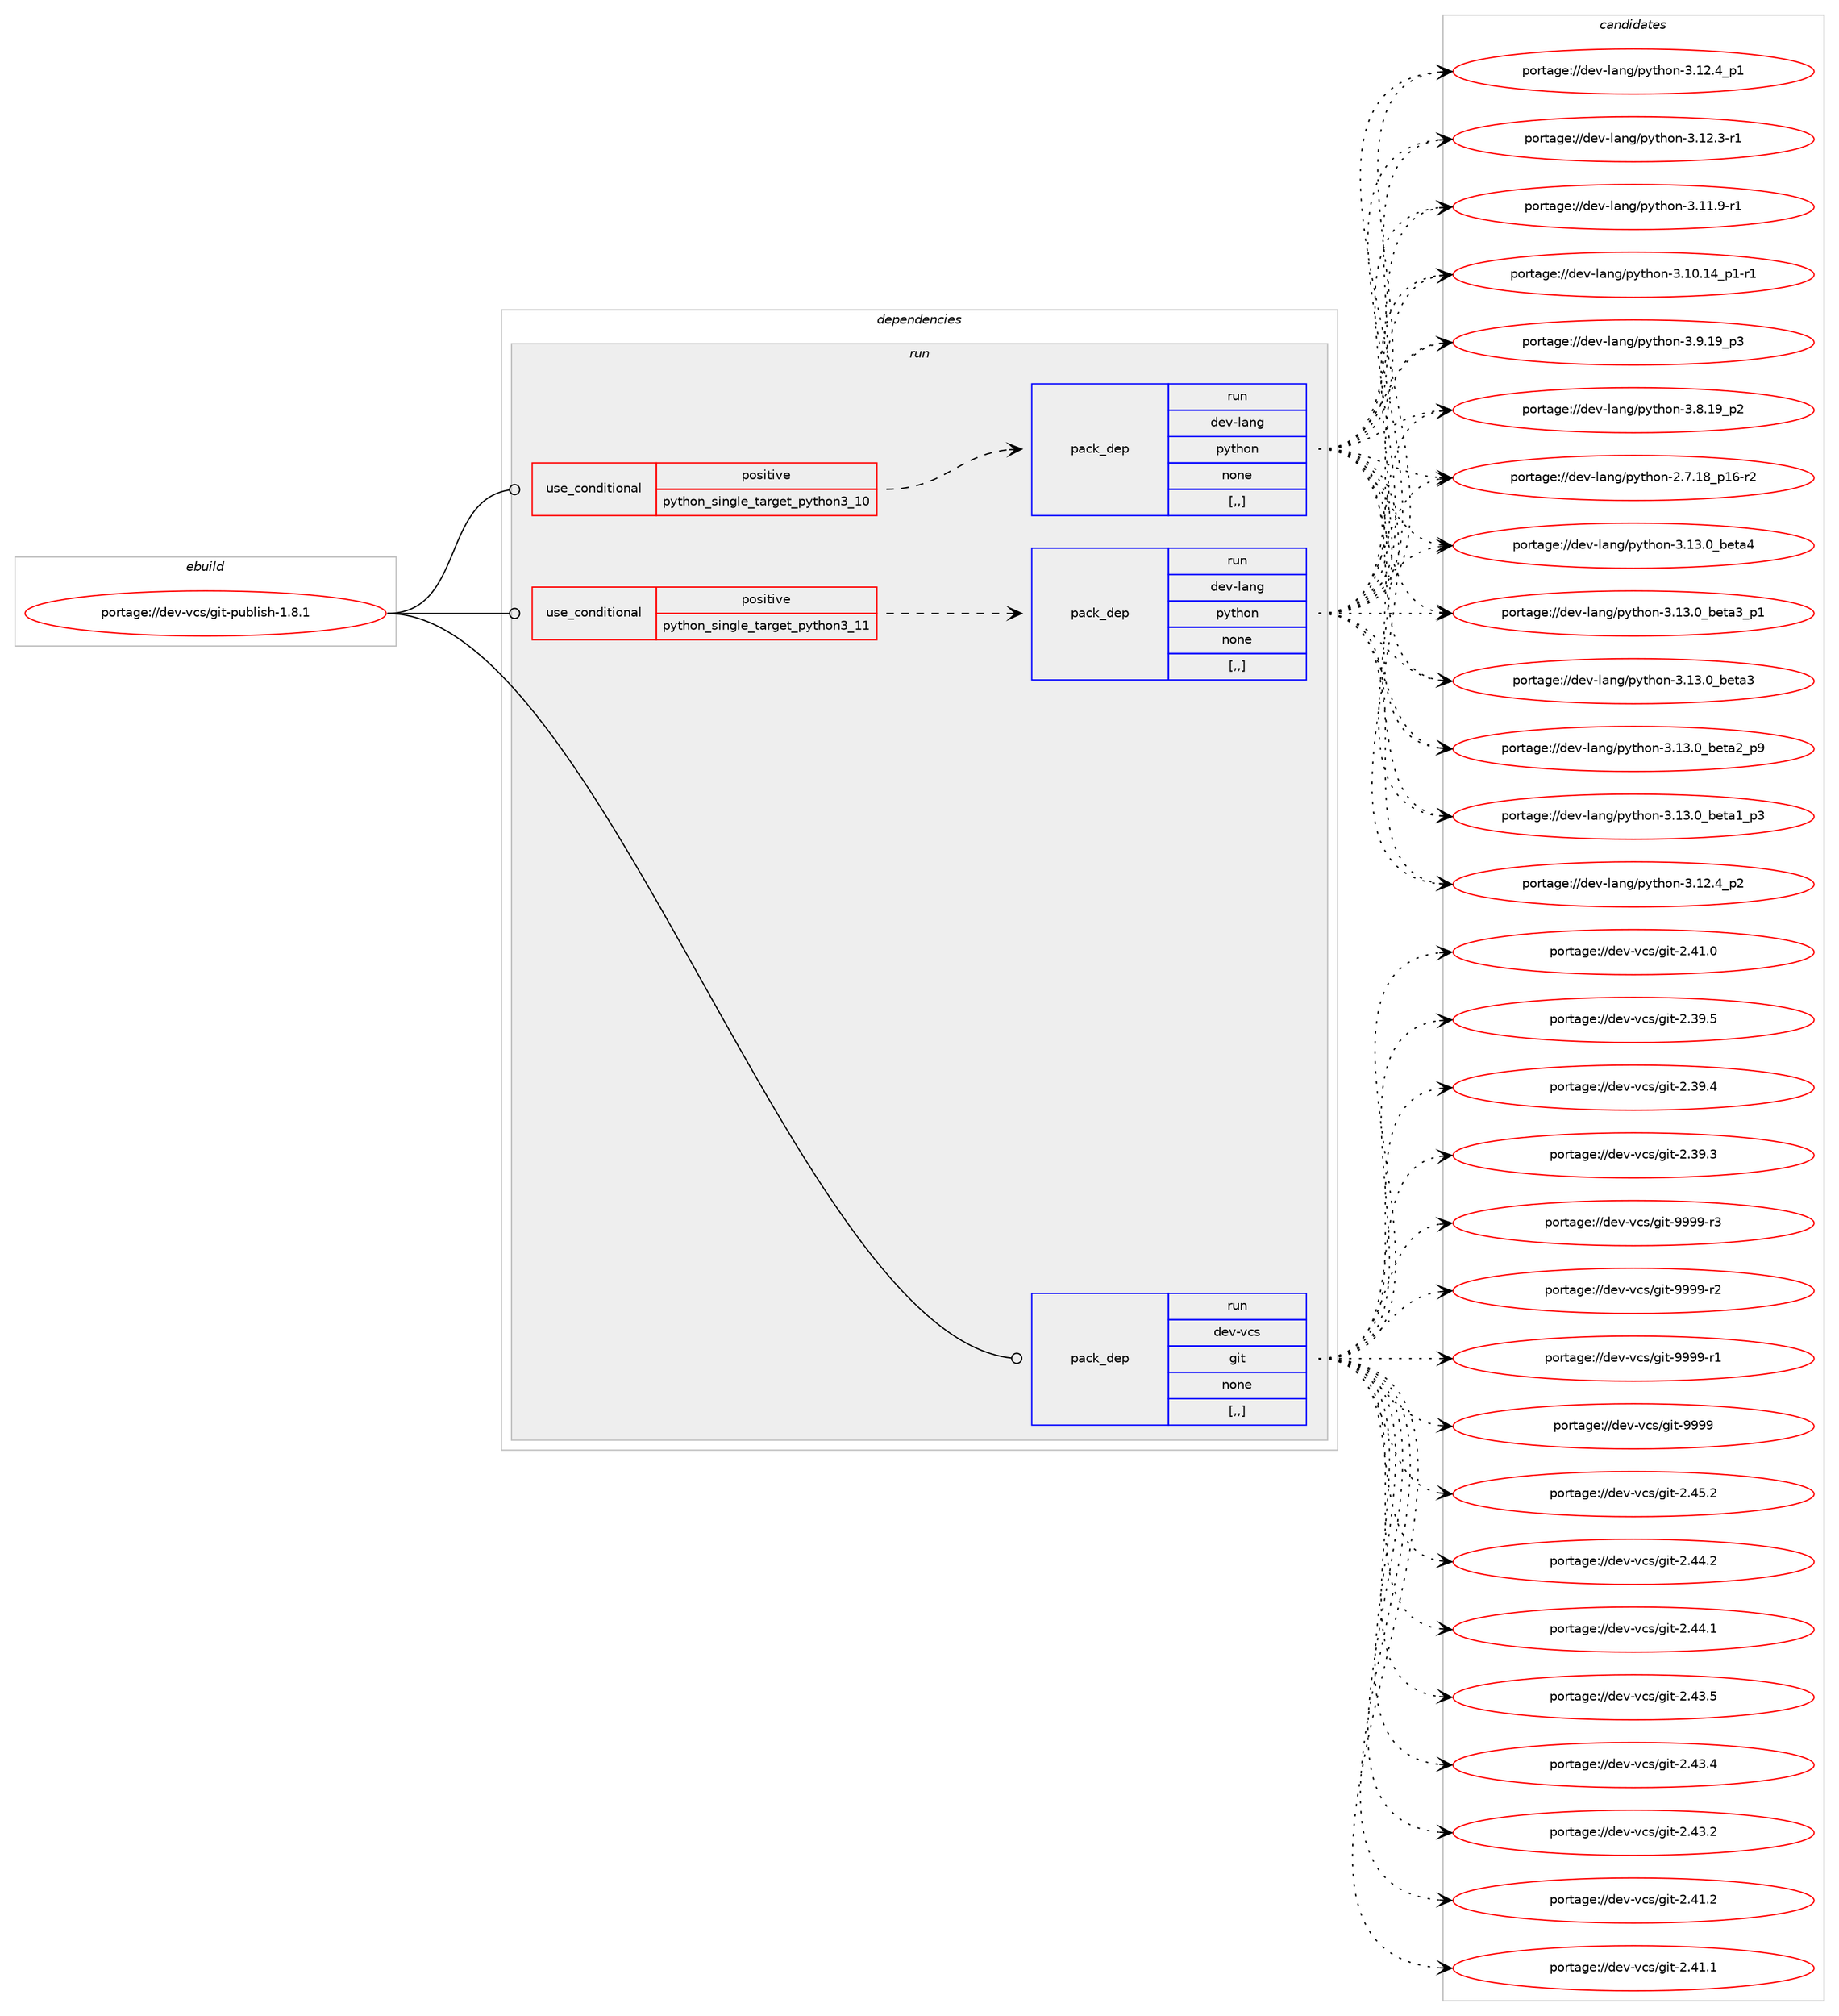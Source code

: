digraph prolog {

# *************
# Graph options
# *************

newrank=true;
concentrate=true;
compound=true;
graph [rankdir=LR,fontname=Helvetica,fontsize=10,ranksep=1.5];#, ranksep=2.5, nodesep=0.2];
edge  [arrowhead=vee];
node  [fontname=Helvetica,fontsize=10];

# **********
# The ebuild
# **********

subgraph cluster_leftcol {
color=gray;
label=<<i>ebuild</i>>;
id [label="portage://dev-vcs/git-publish-1.8.1", color=red, width=4, href="../dev-vcs/git-publish-1.8.1.svg"];
}

# ****************
# The dependencies
# ****************

subgraph cluster_midcol {
color=gray;
label=<<i>dependencies</i>>;
subgraph cluster_compile {
fillcolor="#eeeeee";
style=filled;
label=<<i>compile</i>>;
}
subgraph cluster_compileandrun {
fillcolor="#eeeeee";
style=filled;
label=<<i>compile and run</i>>;
}
subgraph cluster_run {
fillcolor="#eeeeee";
style=filled;
label=<<i>run</i>>;
subgraph cond62499 {
dependency222251 [label=<<TABLE BORDER="0" CELLBORDER="1" CELLSPACING="0" CELLPADDING="4"><TR><TD ROWSPAN="3" CELLPADDING="10">use_conditional</TD></TR><TR><TD>positive</TD></TR><TR><TD>python_single_target_python3_10</TD></TR></TABLE>>, shape=none, color=red];
subgraph pack158290 {
dependency222252 [label=<<TABLE BORDER="0" CELLBORDER="1" CELLSPACING="0" CELLPADDING="4" WIDTH="220"><TR><TD ROWSPAN="6" CELLPADDING="30">pack_dep</TD></TR><TR><TD WIDTH="110">run</TD></TR><TR><TD>dev-lang</TD></TR><TR><TD>python</TD></TR><TR><TD>none</TD></TR><TR><TD>[,,]</TD></TR></TABLE>>, shape=none, color=blue];
}
dependency222251:e -> dependency222252:w [weight=20,style="dashed",arrowhead="vee"];
}
id:e -> dependency222251:w [weight=20,style="solid",arrowhead="odot"];
subgraph cond62500 {
dependency222253 [label=<<TABLE BORDER="0" CELLBORDER="1" CELLSPACING="0" CELLPADDING="4"><TR><TD ROWSPAN="3" CELLPADDING="10">use_conditional</TD></TR><TR><TD>positive</TD></TR><TR><TD>python_single_target_python3_11</TD></TR></TABLE>>, shape=none, color=red];
subgraph pack158291 {
dependency222254 [label=<<TABLE BORDER="0" CELLBORDER="1" CELLSPACING="0" CELLPADDING="4" WIDTH="220"><TR><TD ROWSPAN="6" CELLPADDING="30">pack_dep</TD></TR><TR><TD WIDTH="110">run</TD></TR><TR><TD>dev-lang</TD></TR><TR><TD>python</TD></TR><TR><TD>none</TD></TR><TR><TD>[,,]</TD></TR></TABLE>>, shape=none, color=blue];
}
dependency222253:e -> dependency222254:w [weight=20,style="dashed",arrowhead="vee"];
}
id:e -> dependency222253:w [weight=20,style="solid",arrowhead="odot"];
subgraph pack158292 {
dependency222255 [label=<<TABLE BORDER="0" CELLBORDER="1" CELLSPACING="0" CELLPADDING="4" WIDTH="220"><TR><TD ROWSPAN="6" CELLPADDING="30">pack_dep</TD></TR><TR><TD WIDTH="110">run</TD></TR><TR><TD>dev-vcs</TD></TR><TR><TD>git</TD></TR><TR><TD>none</TD></TR><TR><TD>[,,]</TD></TR></TABLE>>, shape=none, color=blue];
}
id:e -> dependency222255:w [weight=20,style="solid",arrowhead="odot"];
}
}

# **************
# The candidates
# **************

subgraph cluster_choices {
rank=same;
color=gray;
label=<<i>candidates</i>>;

subgraph choice158290 {
color=black;
nodesep=1;
choice1001011184510897110103471121211161041111104551464951464895981011169752 [label="portage://dev-lang/python-3.13.0_beta4", color=red, width=4,href="../dev-lang/python-3.13.0_beta4.svg"];
choice10010111845108971101034711212111610411111045514649514648959810111697519511249 [label="portage://dev-lang/python-3.13.0_beta3_p1", color=red, width=4,href="../dev-lang/python-3.13.0_beta3_p1.svg"];
choice1001011184510897110103471121211161041111104551464951464895981011169751 [label="portage://dev-lang/python-3.13.0_beta3", color=red, width=4,href="../dev-lang/python-3.13.0_beta3.svg"];
choice10010111845108971101034711212111610411111045514649514648959810111697509511257 [label="portage://dev-lang/python-3.13.0_beta2_p9", color=red, width=4,href="../dev-lang/python-3.13.0_beta2_p9.svg"];
choice10010111845108971101034711212111610411111045514649514648959810111697499511251 [label="portage://dev-lang/python-3.13.0_beta1_p3", color=red, width=4,href="../dev-lang/python-3.13.0_beta1_p3.svg"];
choice100101118451089711010347112121116104111110455146495046529511250 [label="portage://dev-lang/python-3.12.4_p2", color=red, width=4,href="../dev-lang/python-3.12.4_p2.svg"];
choice100101118451089711010347112121116104111110455146495046529511249 [label="portage://dev-lang/python-3.12.4_p1", color=red, width=4,href="../dev-lang/python-3.12.4_p1.svg"];
choice100101118451089711010347112121116104111110455146495046514511449 [label="portage://dev-lang/python-3.12.3-r1", color=red, width=4,href="../dev-lang/python-3.12.3-r1.svg"];
choice100101118451089711010347112121116104111110455146494946574511449 [label="portage://dev-lang/python-3.11.9-r1", color=red, width=4,href="../dev-lang/python-3.11.9-r1.svg"];
choice100101118451089711010347112121116104111110455146494846495295112494511449 [label="portage://dev-lang/python-3.10.14_p1-r1", color=red, width=4,href="../dev-lang/python-3.10.14_p1-r1.svg"];
choice100101118451089711010347112121116104111110455146574649579511251 [label="portage://dev-lang/python-3.9.19_p3", color=red, width=4,href="../dev-lang/python-3.9.19_p3.svg"];
choice100101118451089711010347112121116104111110455146564649579511250 [label="portage://dev-lang/python-3.8.19_p2", color=red, width=4,href="../dev-lang/python-3.8.19_p2.svg"];
choice100101118451089711010347112121116104111110455046554649569511249544511450 [label="portage://dev-lang/python-2.7.18_p16-r2", color=red, width=4,href="../dev-lang/python-2.7.18_p16-r2.svg"];
dependency222252:e -> choice1001011184510897110103471121211161041111104551464951464895981011169752:w [style=dotted,weight="100"];
dependency222252:e -> choice10010111845108971101034711212111610411111045514649514648959810111697519511249:w [style=dotted,weight="100"];
dependency222252:e -> choice1001011184510897110103471121211161041111104551464951464895981011169751:w [style=dotted,weight="100"];
dependency222252:e -> choice10010111845108971101034711212111610411111045514649514648959810111697509511257:w [style=dotted,weight="100"];
dependency222252:e -> choice10010111845108971101034711212111610411111045514649514648959810111697499511251:w [style=dotted,weight="100"];
dependency222252:e -> choice100101118451089711010347112121116104111110455146495046529511250:w [style=dotted,weight="100"];
dependency222252:e -> choice100101118451089711010347112121116104111110455146495046529511249:w [style=dotted,weight="100"];
dependency222252:e -> choice100101118451089711010347112121116104111110455146495046514511449:w [style=dotted,weight="100"];
dependency222252:e -> choice100101118451089711010347112121116104111110455146494946574511449:w [style=dotted,weight="100"];
dependency222252:e -> choice100101118451089711010347112121116104111110455146494846495295112494511449:w [style=dotted,weight="100"];
dependency222252:e -> choice100101118451089711010347112121116104111110455146574649579511251:w [style=dotted,weight="100"];
dependency222252:e -> choice100101118451089711010347112121116104111110455146564649579511250:w [style=dotted,weight="100"];
dependency222252:e -> choice100101118451089711010347112121116104111110455046554649569511249544511450:w [style=dotted,weight="100"];
}
subgraph choice158291 {
color=black;
nodesep=1;
choice1001011184510897110103471121211161041111104551464951464895981011169752 [label="portage://dev-lang/python-3.13.0_beta4", color=red, width=4,href="../dev-lang/python-3.13.0_beta4.svg"];
choice10010111845108971101034711212111610411111045514649514648959810111697519511249 [label="portage://dev-lang/python-3.13.0_beta3_p1", color=red, width=4,href="../dev-lang/python-3.13.0_beta3_p1.svg"];
choice1001011184510897110103471121211161041111104551464951464895981011169751 [label="portage://dev-lang/python-3.13.0_beta3", color=red, width=4,href="../dev-lang/python-3.13.0_beta3.svg"];
choice10010111845108971101034711212111610411111045514649514648959810111697509511257 [label="portage://dev-lang/python-3.13.0_beta2_p9", color=red, width=4,href="../dev-lang/python-3.13.0_beta2_p9.svg"];
choice10010111845108971101034711212111610411111045514649514648959810111697499511251 [label="portage://dev-lang/python-3.13.0_beta1_p3", color=red, width=4,href="../dev-lang/python-3.13.0_beta1_p3.svg"];
choice100101118451089711010347112121116104111110455146495046529511250 [label="portage://dev-lang/python-3.12.4_p2", color=red, width=4,href="../dev-lang/python-3.12.4_p2.svg"];
choice100101118451089711010347112121116104111110455146495046529511249 [label="portage://dev-lang/python-3.12.4_p1", color=red, width=4,href="../dev-lang/python-3.12.4_p1.svg"];
choice100101118451089711010347112121116104111110455146495046514511449 [label="portage://dev-lang/python-3.12.3-r1", color=red, width=4,href="../dev-lang/python-3.12.3-r1.svg"];
choice100101118451089711010347112121116104111110455146494946574511449 [label="portage://dev-lang/python-3.11.9-r1", color=red, width=4,href="../dev-lang/python-3.11.9-r1.svg"];
choice100101118451089711010347112121116104111110455146494846495295112494511449 [label="portage://dev-lang/python-3.10.14_p1-r1", color=red, width=4,href="../dev-lang/python-3.10.14_p1-r1.svg"];
choice100101118451089711010347112121116104111110455146574649579511251 [label="portage://dev-lang/python-3.9.19_p3", color=red, width=4,href="../dev-lang/python-3.9.19_p3.svg"];
choice100101118451089711010347112121116104111110455146564649579511250 [label="portage://dev-lang/python-3.8.19_p2", color=red, width=4,href="../dev-lang/python-3.8.19_p2.svg"];
choice100101118451089711010347112121116104111110455046554649569511249544511450 [label="portage://dev-lang/python-2.7.18_p16-r2", color=red, width=4,href="../dev-lang/python-2.7.18_p16-r2.svg"];
dependency222254:e -> choice1001011184510897110103471121211161041111104551464951464895981011169752:w [style=dotted,weight="100"];
dependency222254:e -> choice10010111845108971101034711212111610411111045514649514648959810111697519511249:w [style=dotted,weight="100"];
dependency222254:e -> choice1001011184510897110103471121211161041111104551464951464895981011169751:w [style=dotted,weight="100"];
dependency222254:e -> choice10010111845108971101034711212111610411111045514649514648959810111697509511257:w [style=dotted,weight="100"];
dependency222254:e -> choice10010111845108971101034711212111610411111045514649514648959810111697499511251:w [style=dotted,weight="100"];
dependency222254:e -> choice100101118451089711010347112121116104111110455146495046529511250:w [style=dotted,weight="100"];
dependency222254:e -> choice100101118451089711010347112121116104111110455146495046529511249:w [style=dotted,weight="100"];
dependency222254:e -> choice100101118451089711010347112121116104111110455146495046514511449:w [style=dotted,weight="100"];
dependency222254:e -> choice100101118451089711010347112121116104111110455146494946574511449:w [style=dotted,weight="100"];
dependency222254:e -> choice100101118451089711010347112121116104111110455146494846495295112494511449:w [style=dotted,weight="100"];
dependency222254:e -> choice100101118451089711010347112121116104111110455146574649579511251:w [style=dotted,weight="100"];
dependency222254:e -> choice100101118451089711010347112121116104111110455146564649579511250:w [style=dotted,weight="100"];
dependency222254:e -> choice100101118451089711010347112121116104111110455046554649569511249544511450:w [style=dotted,weight="100"];
}
subgraph choice158292 {
color=black;
nodesep=1;
choice10010111845118991154710310511645575757574511451 [label="portage://dev-vcs/git-9999-r3", color=red, width=4,href="../dev-vcs/git-9999-r3.svg"];
choice10010111845118991154710310511645575757574511450 [label="portage://dev-vcs/git-9999-r2", color=red, width=4,href="../dev-vcs/git-9999-r2.svg"];
choice10010111845118991154710310511645575757574511449 [label="portage://dev-vcs/git-9999-r1", color=red, width=4,href="../dev-vcs/git-9999-r1.svg"];
choice1001011184511899115471031051164557575757 [label="portage://dev-vcs/git-9999", color=red, width=4,href="../dev-vcs/git-9999.svg"];
choice10010111845118991154710310511645504652534650 [label="portage://dev-vcs/git-2.45.2", color=red, width=4,href="../dev-vcs/git-2.45.2.svg"];
choice10010111845118991154710310511645504652524650 [label="portage://dev-vcs/git-2.44.2", color=red, width=4,href="../dev-vcs/git-2.44.2.svg"];
choice10010111845118991154710310511645504652524649 [label="portage://dev-vcs/git-2.44.1", color=red, width=4,href="../dev-vcs/git-2.44.1.svg"];
choice10010111845118991154710310511645504652514653 [label="portage://dev-vcs/git-2.43.5", color=red, width=4,href="../dev-vcs/git-2.43.5.svg"];
choice10010111845118991154710310511645504652514652 [label="portage://dev-vcs/git-2.43.4", color=red, width=4,href="../dev-vcs/git-2.43.4.svg"];
choice10010111845118991154710310511645504652514650 [label="portage://dev-vcs/git-2.43.2", color=red, width=4,href="../dev-vcs/git-2.43.2.svg"];
choice10010111845118991154710310511645504652494650 [label="portage://dev-vcs/git-2.41.2", color=red, width=4,href="../dev-vcs/git-2.41.2.svg"];
choice10010111845118991154710310511645504652494649 [label="portage://dev-vcs/git-2.41.1", color=red, width=4,href="../dev-vcs/git-2.41.1.svg"];
choice10010111845118991154710310511645504652494648 [label="portage://dev-vcs/git-2.41.0", color=red, width=4,href="../dev-vcs/git-2.41.0.svg"];
choice10010111845118991154710310511645504651574653 [label="portage://dev-vcs/git-2.39.5", color=red, width=4,href="../dev-vcs/git-2.39.5.svg"];
choice10010111845118991154710310511645504651574652 [label="portage://dev-vcs/git-2.39.4", color=red, width=4,href="../dev-vcs/git-2.39.4.svg"];
choice10010111845118991154710310511645504651574651 [label="portage://dev-vcs/git-2.39.3", color=red, width=4,href="../dev-vcs/git-2.39.3.svg"];
dependency222255:e -> choice10010111845118991154710310511645575757574511451:w [style=dotted,weight="100"];
dependency222255:e -> choice10010111845118991154710310511645575757574511450:w [style=dotted,weight="100"];
dependency222255:e -> choice10010111845118991154710310511645575757574511449:w [style=dotted,weight="100"];
dependency222255:e -> choice1001011184511899115471031051164557575757:w [style=dotted,weight="100"];
dependency222255:e -> choice10010111845118991154710310511645504652534650:w [style=dotted,weight="100"];
dependency222255:e -> choice10010111845118991154710310511645504652524650:w [style=dotted,weight="100"];
dependency222255:e -> choice10010111845118991154710310511645504652524649:w [style=dotted,weight="100"];
dependency222255:e -> choice10010111845118991154710310511645504652514653:w [style=dotted,weight="100"];
dependency222255:e -> choice10010111845118991154710310511645504652514652:w [style=dotted,weight="100"];
dependency222255:e -> choice10010111845118991154710310511645504652514650:w [style=dotted,weight="100"];
dependency222255:e -> choice10010111845118991154710310511645504652494650:w [style=dotted,weight="100"];
dependency222255:e -> choice10010111845118991154710310511645504652494649:w [style=dotted,weight="100"];
dependency222255:e -> choice10010111845118991154710310511645504652494648:w [style=dotted,weight="100"];
dependency222255:e -> choice10010111845118991154710310511645504651574653:w [style=dotted,weight="100"];
dependency222255:e -> choice10010111845118991154710310511645504651574652:w [style=dotted,weight="100"];
dependency222255:e -> choice10010111845118991154710310511645504651574651:w [style=dotted,weight="100"];
}
}

}
